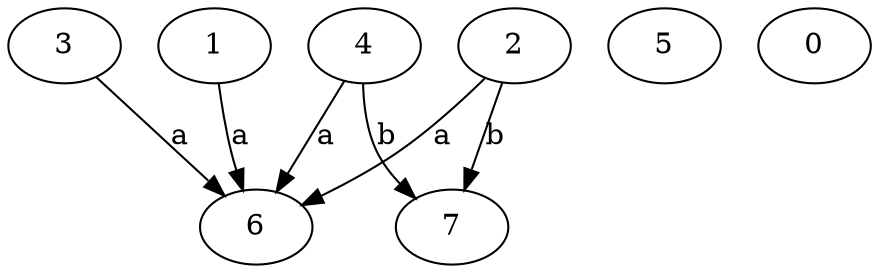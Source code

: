 strict digraph  {
3;
4;
5;
0;
6;
7;
1;
2;
3 -> 6  [label=a];
4 -> 6  [label=a];
4 -> 7  [label=b];
1 -> 6  [label=a];
2 -> 6  [label=a];
2 -> 7  [label=b];
}
